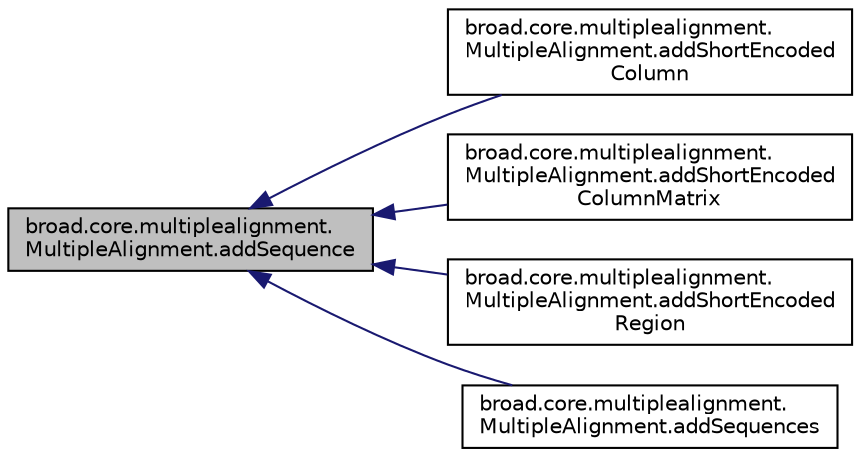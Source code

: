 digraph "broad.core.multiplealignment.MultipleAlignment.addSequence"
{
  edge [fontname="Helvetica",fontsize="10",labelfontname="Helvetica",labelfontsize="10"];
  node [fontname="Helvetica",fontsize="10",shape=record];
  rankdir="LR";
  Node1 [label="broad.core.multiplealignment.\lMultipleAlignment.addSequence",height=0.2,width=0.4,color="black", fillcolor="grey75", style="filled" fontcolor="black"];
  Node1 -> Node2 [dir="back",color="midnightblue",fontsize="10",style="solid"];
  Node2 [label="broad.core.multiplealignment.\lMultipleAlignment.addShortEncoded\lColumn",height=0.2,width=0.4,color="black", fillcolor="white", style="filled",URL="$classbroad_1_1core_1_1multiplealignment_1_1_multiple_alignment.html#a534c74163e911bfbbcaded5a99b9f9e1"];
  Node1 -> Node3 [dir="back",color="midnightblue",fontsize="10",style="solid"];
  Node3 [label="broad.core.multiplealignment.\lMultipleAlignment.addShortEncoded\lColumnMatrix",height=0.2,width=0.4,color="black", fillcolor="white", style="filled",URL="$classbroad_1_1core_1_1multiplealignment_1_1_multiple_alignment.html#ad8fe854ec8525256c7b848d48c832f64"];
  Node1 -> Node4 [dir="back",color="midnightblue",fontsize="10",style="solid"];
  Node4 [label="broad.core.multiplealignment.\lMultipleAlignment.addShortEncoded\lRegion",height=0.2,width=0.4,color="black", fillcolor="white", style="filled",URL="$classbroad_1_1core_1_1multiplealignment_1_1_multiple_alignment.html#a034bfc282f2aaff7aa3133867dcc2963"];
  Node1 -> Node5 [dir="back",color="midnightblue",fontsize="10",style="solid"];
  Node5 [label="broad.core.multiplealignment.\lMultipleAlignment.addSequences",height=0.2,width=0.4,color="black", fillcolor="white", style="filled",URL="$classbroad_1_1core_1_1multiplealignment_1_1_multiple_alignment.html#a37e378ac0476e9ae7f70d891d7e8e644"];
}
